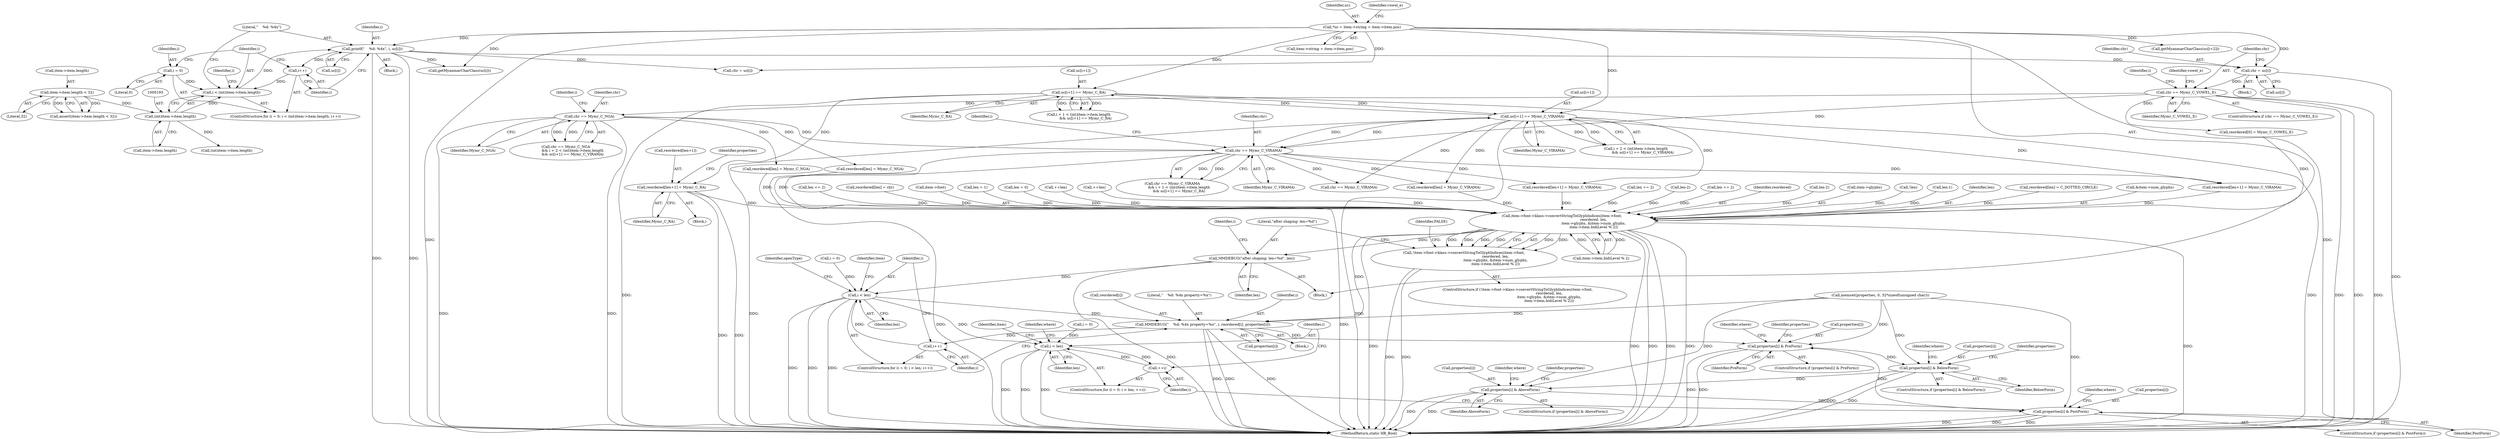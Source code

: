 digraph "0_Chrome_2953a669ec0a32a25c6250d34bf895ec0eb63d27@array" {
"1000357" [label="(Call,reordered[len+1] = Mymr_C_RA)"];
"1000309" [label="(Call,uc[i+1] == Mymr_C_RA)"];
"1000121" [label="(Call,*uc = item->string + item->item.pos)"];
"1000260" [label="(Call,uc[i+1] == Mymr_C_VIRAMA)"];
"1000294" [label="(Call,chr == Mymr_C_VIRAMA)"];
"1000231" [label="(Call,chr == Mymr_C_VOWEL_E)"];
"1000225" [label="(Call,chr = uc[i])"];
"1000202" [label="(Call,printf(\"    %d: %4x\", i, uc[i]))"];
"1000190" [label="(Call,i < (int)item->item.length)"];
"1000187" [label="(Call,i = 0)"];
"1000199" [label="(Call,i++)"];
"1000192" [label="(Call,(int)item->item.length)"];
"1000177" [label="(Call,item->item.length < 32)"];
"1000245" [label="(Call,chr == Mymr_C_NGA)"];
"1000607" [label="(Call,item->font->klass->convertStringToGlyphIndices(item->font,\n                                                        reordered, len,\n                                                        item->glyphs, &item->num_glyphs,\n                                                        item->item.bidiLevel % 2))"];
"1000606" [label="(Call,!item->font->klass->convertStringToGlyphIndices(item->font,\n                                                        reordered, len,\n                                                        item->glyphs, &item->num_glyphs,\n                                                        item->item.bidiLevel % 2))"];
"1000629" [label="(Call,MMDEBUG(\"after shaping: len=%d\", len))"];
"1000636" [label="(Call,i < len)"];
"1000678" [label="(Call,MMDEBUG(\"    %d: %4x property=%x\", i, reordered[i], properties[i]))"];
"1000639" [label="(Call,i++)"];
"1000718" [label="(Call,properties[i] & PreForm)"];
"1000729" [label="(Call,properties[i] & BelowForm)"];
"1000740" [label="(Call,properties[i] & AboveForm)"];
"1000751" [label="(Call,properties[i] & PostForm)"];
"1000695" [label="(Call,i < len)"];
"1000698" [label="(Call,++i)"];
"1000242" [label="(Identifier,i)"];
"1000717" [label="(ControlStructure,if (properties[i] & PreForm))"];
"1000315" [label="(Identifier,Mymr_C_RA)"];
"1000646" [label="(Identifier,item)"];
"1000741" [label="(Call,properties[i])"];
"1000186" [label="(ControlStructure,for (i = 0; i < (int)item->item.length; i++))"];
"1000232" [label="(Identifier,chr)"];
"1000681" [label="(Call,reordered[i])"];
"1000696" [label="(Identifier,i)"];
"1000729" [label="(Call,properties[i] & BelowForm)"];
"1000210" [label="(Identifier,i)"];
"1000695" [label="(Call,i < len)"];
"1000688" [label="(Identifier,openType)"];
"1000636" [label="(Call,i < len)"];
"1000271" [label="(Call,getMyanmarCharClass(uc[i+2]))"];
"1000747" [label="(Identifier,where)"];
"1000178" [label="(Call,item->item.length)"];
"1000608" [label="(Call,item->font)"];
"1000678" [label="(Call,MMDEBUG(\"    %d: %4x property=%x\", i, reordered[i], properties[i]))"];
"1000344" [label="(Call,len = 1)"];
"1000753" [label="(Identifier,properties)"];
"1000233" [label="(Identifier,Mymr_C_VOWEL_E)"];
"1000578" [label="(Call,reordered[len] = Mymr_C_NGA)"];
"1000634" [label="(Identifier,i)"];
"1000154" [label="(Call,len = 0)"];
"1000762" [label="(Identifier,item)"];
"1000176" [label="(Call,assert(item->item.length < 32))"];
"1000571" [label="(Call,++len)"];
"1000639" [label="(Call,i++)"];
"1000431" [label="(Call,getMyanmarCharClass(uc[i]))"];
"1000352" [label="(Call,reordered[len] = Mymr_C_VIRAMA)"];
"1000236" [label="(Identifier,vowel_e)"];
"1000123" [label="(Call,item->string + item->item.pos)"];
"1000227" [label="(Call,uc[i])"];
"1000755" [label="(Identifier,PostForm)"];
"1000637" [label="(Identifier,i)"];
"1000758" [label="(Identifier,where)"];
"1000247" [label="(Identifier,Mymr_C_NGA)"];
"1000177" [label="(Call,item->item.length < 32)"];
"1000297" [label="(Call,i + 1 < (int)item->item.length\n            && uc[i+1] == Mymr_C_RA)"];
"1000205" [label="(Call,uc[i])"];
"1000752" [label="(Call,properties[i])"];
"1000248" [label="(Call,i + 2 < (int)item->item.length\n            && uc[i+1] == Mymr_C_VIRAMA)"];
"1000605" [label="(ControlStructure,if (!item->font->klass->convertStringToGlyphIndices(item->font,\n                                                        reordered, len,\n                                                        item->glyphs, &item->num_glyphs,\n                                                        item->item.bidiLevel % 2)))"];
"1000189" [label="(Literal,0)"];
"1000453" [label="(Call,reordered[len+1] = Mymr_C_VIRAMA)"];
"1000251" [label="(Identifier,i)"];
"1000719" [label="(Call,properties[i])"];
"1000740" [label="(Call,properties[i] & AboveForm)"];
"1000406" [label="(Call,chr = uc[i])"];
"1000309" [label="(Call,uc[i+1] == Mymr_C_RA)"];
"1000169" [label="(Call,memset(properties, 0, 32*sizeof(unsigned char)))"];
"1000631" [label="(Identifier,len)"];
"1000200" [label="(Identifier,i)"];
"1000245" [label="(Call,chr == Mymr_C_NGA)"];
"1000544" [label="(Call,chr == Mymr_C_VIRAMA)"];
"1000725" [label="(Identifier,where)"];
"1000244" [label="(Call,chr == Mymr_C_NGA\n            && i + 2 < (int)item->item.length\n            && uc[i+1] == Mymr_C_VIRAMA)"];
"1000226" [label="(Identifier,chr)"];
"1000192" [label="(Call,(int)item->item.length)"];
"1000260" [label="(Call,uc[i+1] == Mymr_C_VIRAMA)"];
"1000231" [label="(Call,chr == Mymr_C_VOWEL_E)"];
"1000731" [label="(Identifier,properties)"];
"1000607" [label="(Call,item->font->klass->convertStringToGlyphIndices(item->font,\n                                                        reordered, len,\n                                                        item->glyphs, &item->num_glyphs,\n                                                        item->item.bidiLevel % 2))"];
"1000703" [label="(Identifier,where)"];
"1000728" [label="(ControlStructure,if (properties[i] & BelowForm))"];
"1000310" [label="(Call,uc[i+1])"];
"1000351" [label="(Block,)"];
"1000789" [label="(MethodReturn,static HB_Bool)"];
"1000296" [label="(Identifier,Mymr_C_VIRAMA)"];
"1000387" [label="(Call,++len)"];
"1000122" [label="(Identifier,uc)"];
"1000730" [label="(Call,properties[i])"];
"1000602" [label="(Call,len += 2)"];
"1000294" [label="(Call,chr == Mymr_C_VIRAMA)"];
"1000629" [label="(Call,MMDEBUG(\"after shaping: len=%d\", len))"];
"1000448" [label="(Call,reordered[len] = Mymr_C_NGA)"];
"1000204" [label="(Identifier,i)"];
"1000733" [label="(Identifier,BelowForm)"];
"1000742" [label="(Identifier,properties)"];
"1000190" [label="(Call,i < (int)item->item.length)"];
"1000538" [label="(Call,len-2)"];
"1000722" [label="(Identifier,PreForm)"];
"1000230" [label="(ControlStructure,if (chr == Mymr_C_VOWEL_E))"];
"1000376" [label="(Call,len += 2)"];
"1000183" [label="(Literal,32)"];
"1000611" [label="(Identifier,reordered)"];
"1000300" [label="(Identifier,i)"];
"1000744" [label="(Identifier,AboveForm)"];
"1000699" [label="(Identifier,i)"];
"1000532" [label="(Call,len-2)"];
"1000613" [label="(Call,item->glyphs)"];
"1000563" [label="(Call,!len)"];
"1000679" [label="(Literal,\"    %d: %4x property=%x\")"];
"1000692" [label="(Call,i = 0)"];
"1000358" [label="(Call,reordered[len+1])"];
"1000134" [label="(Identifier,vowel_e)"];
"1000516" [label="(Call,len-1)"];
"1000684" [label="(Call,properties[i])"];
"1000121" [label="(Call,*uc = item->string + item->item.pos)"];
"1000680" [label="(Identifier,i)"];
"1000697" [label="(Identifier,len)"];
"1000612" [label="(Identifier,len)"];
"1000641" [label="(Block,)"];
"1000188" [label="(Identifier,i)"];
"1000382" [label="(Call,reordered[len] = C_DOTTED_CIRCLE)"];
"1000750" [label="(ControlStructure,if (properties[i] & PostForm))"];
"1000691" [label="(ControlStructure,for (i = 0; i < len; ++i))"];
"1000633" [label="(Call,i = 0)"];
"1000739" [label="(ControlStructure,if (properties[i] & AboveForm))"];
"1000246" [label="(Identifier,chr)"];
"1000718" [label="(Call,properties[i] & PreForm)"];
"1000191" [label="(Identifier,i)"];
"1000223" [label="(Block,)"];
"1000194" [label="(Call,item->item.length)"];
"1000628" [label="(Identifier,FALSE)"];
"1000225" [label="(Call,chr = uc[i])"];
"1000295" [label="(Identifier,chr)"];
"1000698" [label="(Call,++i)"];
"1000113" [label="(Block,)"];
"1000751" [label="(Call,properties[i] & PostForm)"];
"1000616" [label="(Call,&item->num_glyphs)"];
"1000214" [label="(Call,(int)item->item.length)"];
"1000203" [label="(Literal,\"    %d: %4x\")"];
"1000266" [label="(Identifier,Mymr_C_VIRAMA)"];
"1000472" [label="(Call,len += 2)"];
"1000632" [label="(ControlStructure,for (i = 0; i < len; i++))"];
"1000638" [label="(Identifier,len)"];
"1000187" [label="(Call,i = 0)"];
"1000293" [label="(Call,chr == Mymr_C_VIRAMA\n            && i + 1 < (int)item->item.length\n            && uc[i+1] == Mymr_C_RA)"];
"1000630" [label="(Literal,\"after shaping: len=%d\")"];
"1000202" [label="(Call,printf(\"    %d: %4x\", i, uc[i]))"];
"1000620" [label="(Call,item->item.bidiLevel % 2)"];
"1000201" [label="(Block,)"];
"1000261" [label="(Call,uc[i+1])"];
"1000357" [label="(Call,reordered[len+1] = Mymr_C_RA)"];
"1000566" [label="(Call,reordered[len] = chr)"];
"1000339" [label="(Call,reordered[0] = Mymr_C_VOWEL_E)"];
"1000640" [label="(Identifier,i)"];
"1000736" [label="(Identifier,where)"];
"1000606" [label="(Call,!item->font->klass->convertStringToGlyphIndices(item->font,\n                                                        reordered, len,\n                                                        item->glyphs, &item->num_glyphs,\n                                                        item->item.bidiLevel % 2))"];
"1000199" [label="(Call,i++)"];
"1000363" [label="(Identifier,Mymr_C_RA)"];
"1000583" [label="(Call,reordered[len+1] = Mymr_C_VIRAMA)"];
"1000366" [label="(Identifier,properties)"];
"1000357" -> "1000351"  [label="AST: "];
"1000357" -> "1000363"  [label="CFG: "];
"1000358" -> "1000357"  [label="AST: "];
"1000363" -> "1000357"  [label="AST: "];
"1000366" -> "1000357"  [label="CFG: "];
"1000357" -> "1000789"  [label="DDG: "];
"1000357" -> "1000789"  [label="DDG: "];
"1000309" -> "1000357"  [label="DDG: "];
"1000357" -> "1000607"  [label="DDG: "];
"1000309" -> "1000297"  [label="AST: "];
"1000309" -> "1000315"  [label="CFG: "];
"1000310" -> "1000309"  [label="AST: "];
"1000315" -> "1000309"  [label="AST: "];
"1000297" -> "1000309"  [label="CFG: "];
"1000309" -> "1000789"  [label="DDG: "];
"1000309" -> "1000789"  [label="DDG: "];
"1000309" -> "1000260"  [label="DDG: "];
"1000309" -> "1000297"  [label="DDG: "];
"1000309" -> "1000297"  [label="DDG: "];
"1000121" -> "1000309"  [label="DDG: "];
"1000260" -> "1000309"  [label="DDG: "];
"1000121" -> "1000113"  [label="AST: "];
"1000121" -> "1000123"  [label="CFG: "];
"1000122" -> "1000121"  [label="AST: "];
"1000123" -> "1000121"  [label="AST: "];
"1000134" -> "1000121"  [label="CFG: "];
"1000121" -> "1000789"  [label="DDG: "];
"1000121" -> "1000789"  [label="DDG: "];
"1000121" -> "1000202"  [label="DDG: "];
"1000121" -> "1000225"  [label="DDG: "];
"1000121" -> "1000260"  [label="DDG: "];
"1000121" -> "1000271"  [label="DDG: "];
"1000121" -> "1000406"  [label="DDG: "];
"1000121" -> "1000431"  [label="DDG: "];
"1000260" -> "1000248"  [label="AST: "];
"1000260" -> "1000266"  [label="CFG: "];
"1000261" -> "1000260"  [label="AST: "];
"1000266" -> "1000260"  [label="AST: "];
"1000248" -> "1000260"  [label="CFG: "];
"1000260" -> "1000789"  [label="DDG: "];
"1000260" -> "1000789"  [label="DDG: "];
"1000260" -> "1000248"  [label="DDG: "];
"1000260" -> "1000248"  [label="DDG: "];
"1000294" -> "1000260"  [label="DDG: "];
"1000260" -> "1000294"  [label="DDG: "];
"1000260" -> "1000352"  [label="DDG: "];
"1000260" -> "1000453"  [label="DDG: "];
"1000260" -> "1000544"  [label="DDG: "];
"1000260" -> "1000583"  [label="DDG: "];
"1000294" -> "1000293"  [label="AST: "];
"1000294" -> "1000296"  [label="CFG: "];
"1000295" -> "1000294"  [label="AST: "];
"1000296" -> "1000294"  [label="AST: "];
"1000300" -> "1000294"  [label="CFG: "];
"1000293" -> "1000294"  [label="CFG: "];
"1000294" -> "1000789"  [label="DDG: "];
"1000294" -> "1000789"  [label="DDG: "];
"1000294" -> "1000293"  [label="DDG: "];
"1000294" -> "1000293"  [label="DDG: "];
"1000231" -> "1000294"  [label="DDG: "];
"1000245" -> "1000294"  [label="DDG: "];
"1000294" -> "1000352"  [label="DDG: "];
"1000294" -> "1000453"  [label="DDG: "];
"1000294" -> "1000544"  [label="DDG: "];
"1000294" -> "1000583"  [label="DDG: "];
"1000231" -> "1000230"  [label="AST: "];
"1000231" -> "1000233"  [label="CFG: "];
"1000232" -> "1000231"  [label="AST: "];
"1000233" -> "1000231"  [label="AST: "];
"1000236" -> "1000231"  [label="CFG: "];
"1000242" -> "1000231"  [label="CFG: "];
"1000231" -> "1000789"  [label="DDG: "];
"1000231" -> "1000789"  [label="DDG: "];
"1000231" -> "1000789"  [label="DDG: "];
"1000225" -> "1000231"  [label="DDG: "];
"1000231" -> "1000245"  [label="DDG: "];
"1000231" -> "1000339"  [label="DDG: "];
"1000225" -> "1000223"  [label="AST: "];
"1000225" -> "1000227"  [label="CFG: "];
"1000226" -> "1000225"  [label="AST: "];
"1000227" -> "1000225"  [label="AST: "];
"1000232" -> "1000225"  [label="CFG: "];
"1000225" -> "1000789"  [label="DDG: "];
"1000202" -> "1000225"  [label="DDG: "];
"1000202" -> "1000201"  [label="AST: "];
"1000202" -> "1000205"  [label="CFG: "];
"1000203" -> "1000202"  [label="AST: "];
"1000204" -> "1000202"  [label="AST: "];
"1000205" -> "1000202"  [label="AST: "];
"1000200" -> "1000202"  [label="CFG: "];
"1000202" -> "1000789"  [label="DDG: "];
"1000202" -> "1000789"  [label="DDG: "];
"1000202" -> "1000199"  [label="DDG: "];
"1000190" -> "1000202"  [label="DDG: "];
"1000202" -> "1000406"  [label="DDG: "];
"1000202" -> "1000431"  [label="DDG: "];
"1000190" -> "1000186"  [label="AST: "];
"1000190" -> "1000192"  [label="CFG: "];
"1000191" -> "1000190"  [label="AST: "];
"1000192" -> "1000190"  [label="AST: "];
"1000203" -> "1000190"  [label="CFG: "];
"1000210" -> "1000190"  [label="CFG: "];
"1000187" -> "1000190"  [label="DDG: "];
"1000199" -> "1000190"  [label="DDG: "];
"1000192" -> "1000190"  [label="DDG: "];
"1000187" -> "1000186"  [label="AST: "];
"1000187" -> "1000189"  [label="CFG: "];
"1000188" -> "1000187"  [label="AST: "];
"1000189" -> "1000187"  [label="AST: "];
"1000191" -> "1000187"  [label="CFG: "];
"1000199" -> "1000186"  [label="AST: "];
"1000199" -> "1000200"  [label="CFG: "];
"1000200" -> "1000199"  [label="AST: "];
"1000191" -> "1000199"  [label="CFG: "];
"1000192" -> "1000194"  [label="CFG: "];
"1000193" -> "1000192"  [label="AST: "];
"1000194" -> "1000192"  [label="AST: "];
"1000177" -> "1000192"  [label="DDG: "];
"1000192" -> "1000214"  [label="DDG: "];
"1000177" -> "1000176"  [label="AST: "];
"1000177" -> "1000183"  [label="CFG: "];
"1000178" -> "1000177"  [label="AST: "];
"1000183" -> "1000177"  [label="AST: "];
"1000176" -> "1000177"  [label="CFG: "];
"1000177" -> "1000176"  [label="DDG: "];
"1000177" -> "1000176"  [label="DDG: "];
"1000245" -> "1000244"  [label="AST: "];
"1000245" -> "1000247"  [label="CFG: "];
"1000246" -> "1000245"  [label="AST: "];
"1000247" -> "1000245"  [label="AST: "];
"1000251" -> "1000245"  [label="CFG: "];
"1000244" -> "1000245"  [label="CFG: "];
"1000245" -> "1000789"  [label="DDG: "];
"1000245" -> "1000789"  [label="DDG: "];
"1000245" -> "1000244"  [label="DDG: "];
"1000245" -> "1000244"  [label="DDG: "];
"1000245" -> "1000448"  [label="DDG: "];
"1000245" -> "1000578"  [label="DDG: "];
"1000607" -> "1000606"  [label="AST: "];
"1000607" -> "1000620"  [label="CFG: "];
"1000608" -> "1000607"  [label="AST: "];
"1000611" -> "1000607"  [label="AST: "];
"1000612" -> "1000607"  [label="AST: "];
"1000613" -> "1000607"  [label="AST: "];
"1000616" -> "1000607"  [label="AST: "];
"1000620" -> "1000607"  [label="AST: "];
"1000606" -> "1000607"  [label="CFG: "];
"1000607" -> "1000789"  [label="DDG: "];
"1000607" -> "1000789"  [label="DDG: "];
"1000607" -> "1000789"  [label="DDG: "];
"1000607" -> "1000789"  [label="DDG: "];
"1000607" -> "1000789"  [label="DDG: "];
"1000607" -> "1000789"  [label="DDG: "];
"1000607" -> "1000606"  [label="DDG: "];
"1000607" -> "1000606"  [label="DDG: "];
"1000607" -> "1000606"  [label="DDG: "];
"1000607" -> "1000606"  [label="DDG: "];
"1000607" -> "1000606"  [label="DDG: "];
"1000607" -> "1000606"  [label="DDG: "];
"1000578" -> "1000607"  [label="DDG: "];
"1000382" -> "1000607"  [label="DDG: "];
"1000448" -> "1000607"  [label="DDG: "];
"1000339" -> "1000607"  [label="DDG: "];
"1000453" -> "1000607"  [label="DDG: "];
"1000583" -> "1000607"  [label="DDG: "];
"1000352" -> "1000607"  [label="DDG: "];
"1000566" -> "1000607"  [label="DDG: "];
"1000532" -> "1000607"  [label="DDG: "];
"1000376" -> "1000607"  [label="DDG: "];
"1000154" -> "1000607"  [label="DDG: "];
"1000387" -> "1000607"  [label="DDG: "];
"1000472" -> "1000607"  [label="DDG: "];
"1000538" -> "1000607"  [label="DDG: "];
"1000602" -> "1000607"  [label="DDG: "];
"1000516" -> "1000607"  [label="DDG: "];
"1000344" -> "1000607"  [label="DDG: "];
"1000571" -> "1000607"  [label="DDG: "];
"1000563" -> "1000607"  [label="DDG: "];
"1000620" -> "1000607"  [label="DDG: "];
"1000620" -> "1000607"  [label="DDG: "];
"1000607" -> "1000629"  [label="DDG: "];
"1000607" -> "1000678"  [label="DDG: "];
"1000606" -> "1000605"  [label="AST: "];
"1000628" -> "1000606"  [label="CFG: "];
"1000630" -> "1000606"  [label="CFG: "];
"1000606" -> "1000789"  [label="DDG: "];
"1000606" -> "1000789"  [label="DDG: "];
"1000629" -> "1000113"  [label="AST: "];
"1000629" -> "1000631"  [label="CFG: "];
"1000630" -> "1000629"  [label="AST: "];
"1000631" -> "1000629"  [label="AST: "];
"1000634" -> "1000629"  [label="CFG: "];
"1000629" -> "1000789"  [label="DDG: "];
"1000629" -> "1000636"  [label="DDG: "];
"1000636" -> "1000632"  [label="AST: "];
"1000636" -> "1000638"  [label="CFG: "];
"1000637" -> "1000636"  [label="AST: "];
"1000638" -> "1000636"  [label="AST: "];
"1000646" -> "1000636"  [label="CFG: "];
"1000688" -> "1000636"  [label="CFG: "];
"1000636" -> "1000789"  [label="DDG: "];
"1000636" -> "1000789"  [label="DDG: "];
"1000636" -> "1000789"  [label="DDG: "];
"1000639" -> "1000636"  [label="DDG: "];
"1000633" -> "1000636"  [label="DDG: "];
"1000636" -> "1000678"  [label="DDG: "];
"1000636" -> "1000695"  [label="DDG: "];
"1000678" -> "1000641"  [label="AST: "];
"1000678" -> "1000684"  [label="CFG: "];
"1000679" -> "1000678"  [label="AST: "];
"1000680" -> "1000678"  [label="AST: "];
"1000681" -> "1000678"  [label="AST: "];
"1000684" -> "1000678"  [label="AST: "];
"1000640" -> "1000678"  [label="CFG: "];
"1000678" -> "1000789"  [label="DDG: "];
"1000678" -> "1000789"  [label="DDG: "];
"1000678" -> "1000789"  [label="DDG: "];
"1000678" -> "1000639"  [label="DDG: "];
"1000169" -> "1000678"  [label="DDG: "];
"1000678" -> "1000718"  [label="DDG: "];
"1000639" -> "1000632"  [label="AST: "];
"1000639" -> "1000640"  [label="CFG: "];
"1000640" -> "1000639"  [label="AST: "];
"1000637" -> "1000639"  [label="CFG: "];
"1000718" -> "1000717"  [label="AST: "];
"1000718" -> "1000722"  [label="CFG: "];
"1000719" -> "1000718"  [label="AST: "];
"1000722" -> "1000718"  [label="AST: "];
"1000725" -> "1000718"  [label="CFG: "];
"1000731" -> "1000718"  [label="CFG: "];
"1000718" -> "1000789"  [label="DDG: "];
"1000718" -> "1000789"  [label="DDG: "];
"1000751" -> "1000718"  [label="DDG: "];
"1000169" -> "1000718"  [label="DDG: "];
"1000718" -> "1000729"  [label="DDG: "];
"1000729" -> "1000728"  [label="AST: "];
"1000729" -> "1000733"  [label="CFG: "];
"1000730" -> "1000729"  [label="AST: "];
"1000733" -> "1000729"  [label="AST: "];
"1000736" -> "1000729"  [label="CFG: "];
"1000742" -> "1000729"  [label="CFG: "];
"1000729" -> "1000789"  [label="DDG: "];
"1000729" -> "1000789"  [label="DDG: "];
"1000169" -> "1000729"  [label="DDG: "];
"1000729" -> "1000740"  [label="DDG: "];
"1000740" -> "1000739"  [label="AST: "];
"1000740" -> "1000744"  [label="CFG: "];
"1000741" -> "1000740"  [label="AST: "];
"1000744" -> "1000740"  [label="AST: "];
"1000747" -> "1000740"  [label="CFG: "];
"1000753" -> "1000740"  [label="CFG: "];
"1000740" -> "1000789"  [label="DDG: "];
"1000740" -> "1000789"  [label="DDG: "];
"1000169" -> "1000740"  [label="DDG: "];
"1000740" -> "1000751"  [label="DDG: "];
"1000751" -> "1000750"  [label="AST: "];
"1000751" -> "1000755"  [label="CFG: "];
"1000752" -> "1000751"  [label="AST: "];
"1000755" -> "1000751"  [label="AST: "];
"1000758" -> "1000751"  [label="CFG: "];
"1000699" -> "1000751"  [label="CFG: "];
"1000751" -> "1000789"  [label="DDG: "];
"1000751" -> "1000789"  [label="DDG: "];
"1000751" -> "1000789"  [label="DDG: "];
"1000169" -> "1000751"  [label="DDG: "];
"1000695" -> "1000691"  [label="AST: "];
"1000695" -> "1000697"  [label="CFG: "];
"1000696" -> "1000695"  [label="AST: "];
"1000697" -> "1000695"  [label="AST: "];
"1000703" -> "1000695"  [label="CFG: "];
"1000762" -> "1000695"  [label="CFG: "];
"1000695" -> "1000789"  [label="DDG: "];
"1000695" -> "1000789"  [label="DDG: "];
"1000695" -> "1000789"  [label="DDG: "];
"1000692" -> "1000695"  [label="DDG: "];
"1000698" -> "1000695"  [label="DDG: "];
"1000695" -> "1000698"  [label="DDG: "];
"1000698" -> "1000691"  [label="AST: "];
"1000698" -> "1000699"  [label="CFG: "];
"1000699" -> "1000698"  [label="AST: "];
"1000696" -> "1000698"  [label="CFG: "];
}
